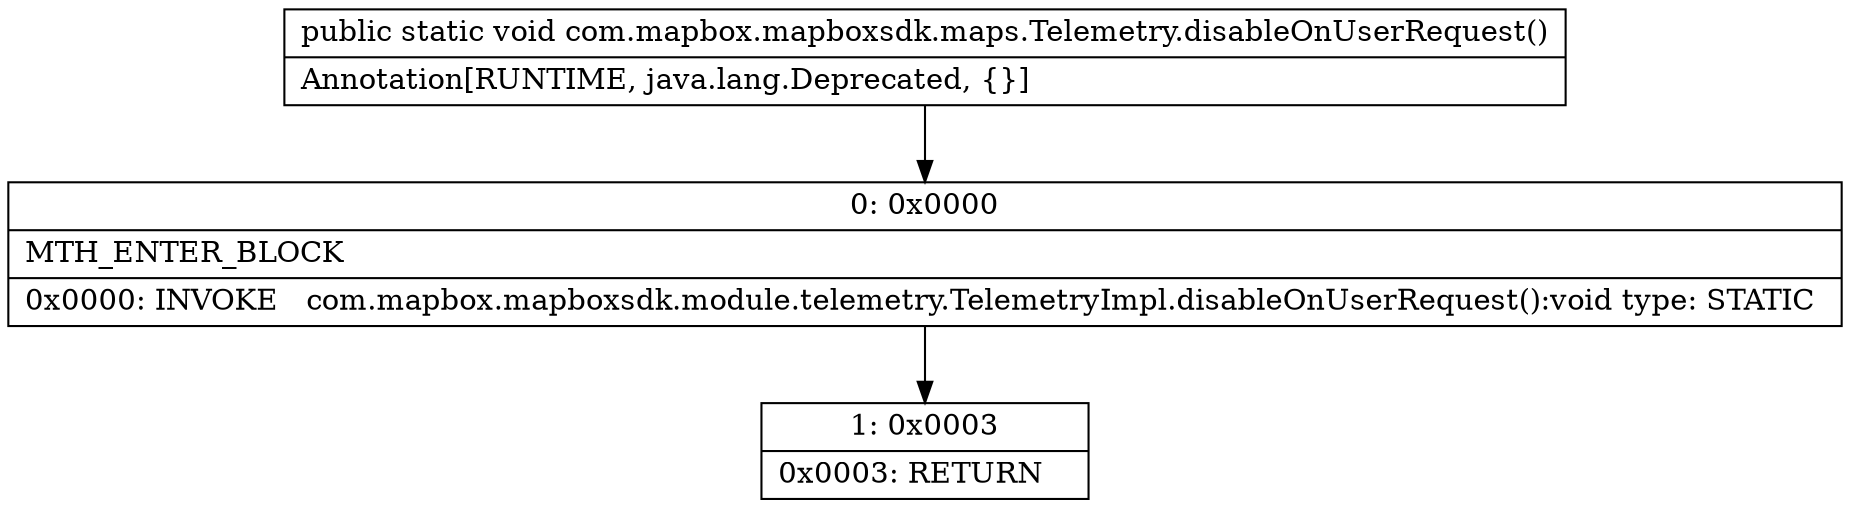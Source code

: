 digraph "CFG forcom.mapbox.mapboxsdk.maps.Telemetry.disableOnUserRequest()V" {
Node_0 [shape=record,label="{0\:\ 0x0000|MTH_ENTER_BLOCK\l|0x0000: INVOKE   com.mapbox.mapboxsdk.module.telemetry.TelemetryImpl.disableOnUserRequest():void type: STATIC \l}"];
Node_1 [shape=record,label="{1\:\ 0x0003|0x0003: RETURN   \l}"];
MethodNode[shape=record,label="{public static void com.mapbox.mapboxsdk.maps.Telemetry.disableOnUserRequest()  | Annotation[RUNTIME, java.lang.Deprecated, \{\}]\l}"];
MethodNode -> Node_0;
Node_0 -> Node_1;
}

